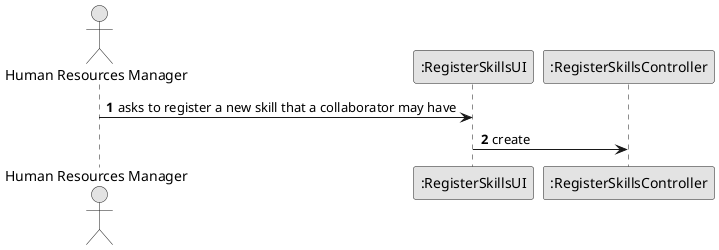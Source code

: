 @startuml
'https://plantuml.com/sequence-diagram
skinparam monochrome true
skinparam packageStyle rectangle
skinparam shadowing false

autonumber

actor "Human Resources Manager" as HRM
participant ":RegisterSkillsUI" as RSUI
participant ":RegisterSkillsController" as RSC

HRM -> RSUI: asks to register a new skill that a collaborator may have
RSUI -> RSC: create

@enduml